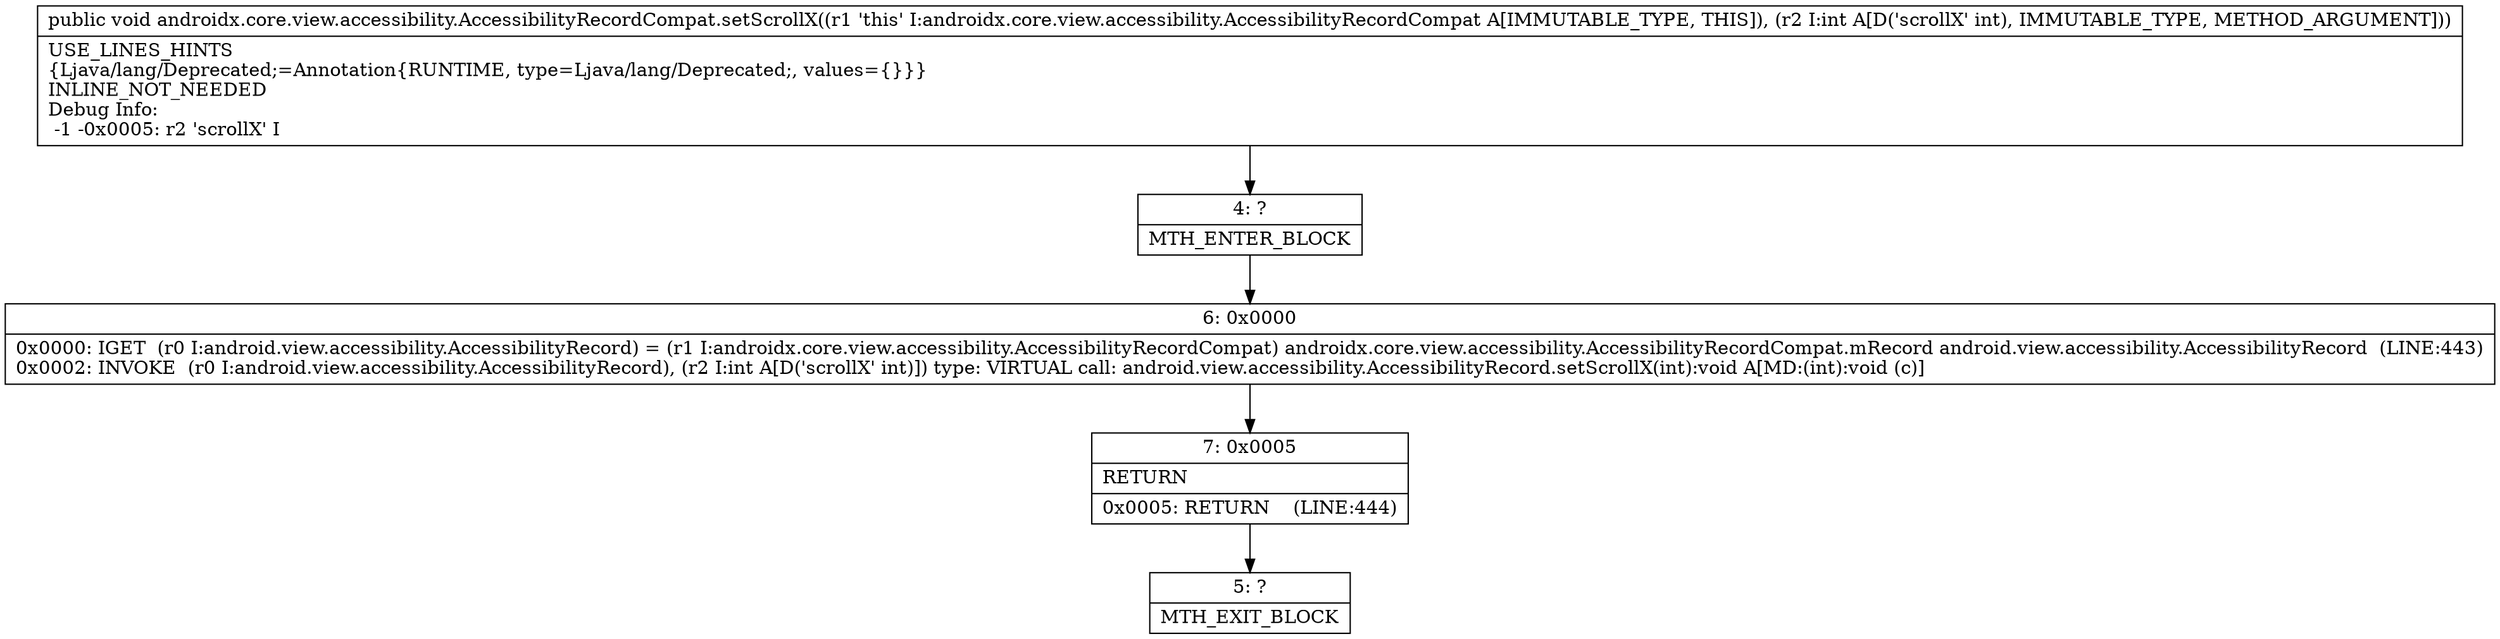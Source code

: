 digraph "CFG forandroidx.core.view.accessibility.AccessibilityRecordCompat.setScrollX(I)V" {
Node_4 [shape=record,label="{4\:\ ?|MTH_ENTER_BLOCK\l}"];
Node_6 [shape=record,label="{6\:\ 0x0000|0x0000: IGET  (r0 I:android.view.accessibility.AccessibilityRecord) = (r1 I:androidx.core.view.accessibility.AccessibilityRecordCompat) androidx.core.view.accessibility.AccessibilityRecordCompat.mRecord android.view.accessibility.AccessibilityRecord  (LINE:443)\l0x0002: INVOKE  (r0 I:android.view.accessibility.AccessibilityRecord), (r2 I:int A[D('scrollX' int)]) type: VIRTUAL call: android.view.accessibility.AccessibilityRecord.setScrollX(int):void A[MD:(int):void (c)]\l}"];
Node_7 [shape=record,label="{7\:\ 0x0005|RETURN\l|0x0005: RETURN    (LINE:444)\l}"];
Node_5 [shape=record,label="{5\:\ ?|MTH_EXIT_BLOCK\l}"];
MethodNode[shape=record,label="{public void androidx.core.view.accessibility.AccessibilityRecordCompat.setScrollX((r1 'this' I:androidx.core.view.accessibility.AccessibilityRecordCompat A[IMMUTABLE_TYPE, THIS]), (r2 I:int A[D('scrollX' int), IMMUTABLE_TYPE, METHOD_ARGUMENT]))  | USE_LINES_HINTS\l\{Ljava\/lang\/Deprecated;=Annotation\{RUNTIME, type=Ljava\/lang\/Deprecated;, values=\{\}\}\}\lINLINE_NOT_NEEDED\lDebug Info:\l  \-1 \-0x0005: r2 'scrollX' I\l}"];
MethodNode -> Node_4;Node_4 -> Node_6;
Node_6 -> Node_7;
Node_7 -> Node_5;
}

